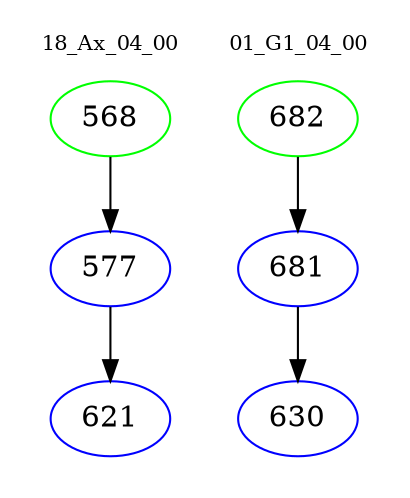 digraph{
subgraph cluster_0 {
color = white
label = "18_Ax_04_00";
fontsize=10;
T0_568 [label="568", color="green"]
T0_568 -> T0_577 [color="black"]
T0_577 [label="577", color="blue"]
T0_577 -> T0_621 [color="black"]
T0_621 [label="621", color="blue"]
}
subgraph cluster_1 {
color = white
label = "01_G1_04_00";
fontsize=10;
T1_682 [label="682", color="green"]
T1_682 -> T1_681 [color="black"]
T1_681 [label="681", color="blue"]
T1_681 -> T1_630 [color="black"]
T1_630 [label="630", color="blue"]
}
}
